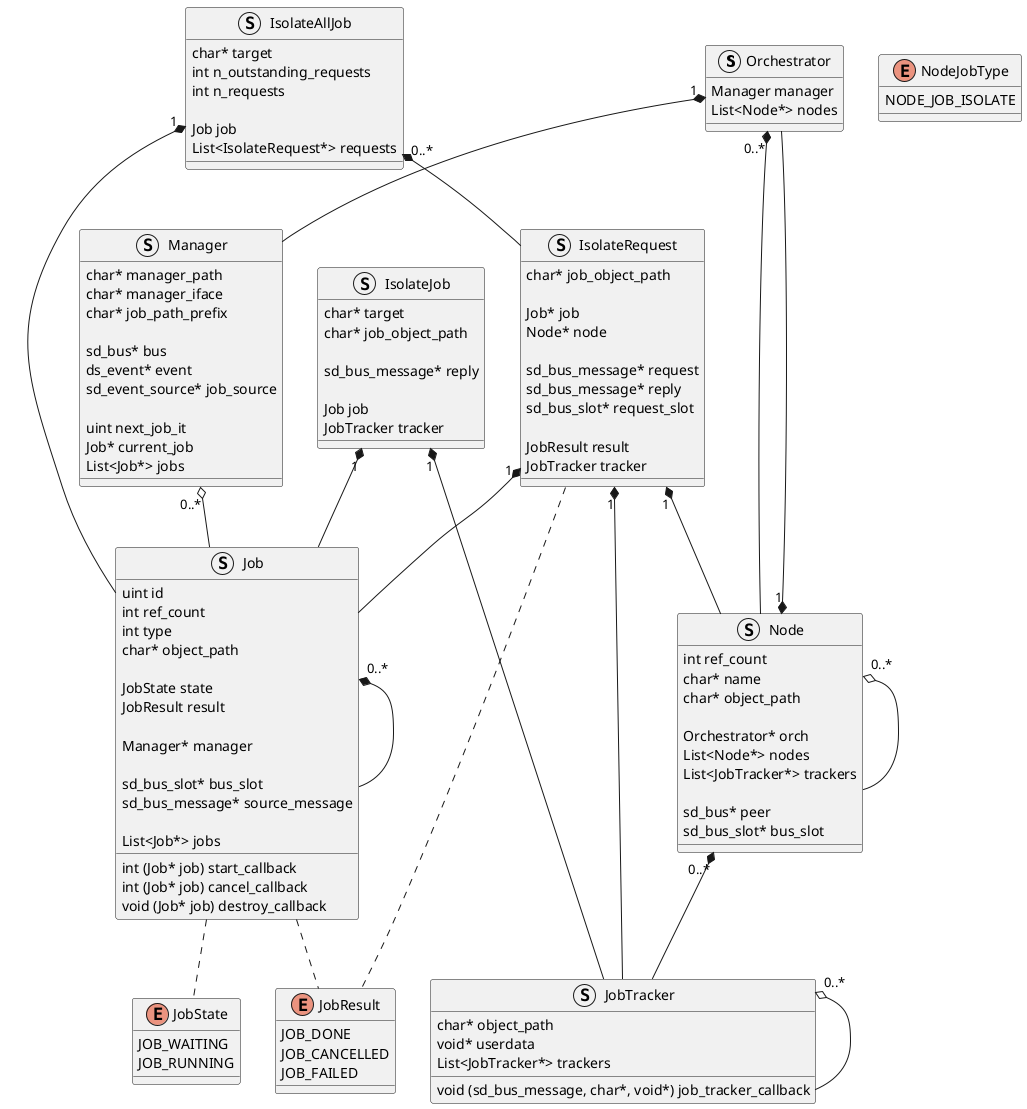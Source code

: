 @startuml orch-structs
struct Orchestrator{
   Manager manager
   List<Node*> nodes
}

struct Node{
   int ref_count
   char* name
   char* object_path

   Orchestrator* orch
   List<Node*> nodes
   List<JobTracker*> trackers

   sd_bus* peer
   sd_bus_slot* bus_slot
}

struct JobTracker {
   char* object_path
   void (sd_bus_message, char*, void*) job_tracker_callback
   void* userdata
   List<JobTracker*> trackers
}

struct Manager {
   char* manager_path
   char* manager_iface
   char* job_path_prefix

   sd_bus* bus
   ds_event* event
   sd_event_source* job_source

   uint next_job_it
   Job* current_job
   List<Job*> jobs
}

struct Job {
   uint id
   int ref_count
   int type
   char* object_path

   JobState state
   JobResult result
   
   Manager* manager
   
   sd_bus_slot* bus_slot
   sd_bus_message* source_message

   List<Job*> jobs
   
   int (Job* job) start_callback
   int (Job* job) cancel_callback
   void (Job* job) destroy_callback
}

enum JobState {
   JOB_WAITING
   JOB_RUNNING
}

enum JobResult {
   JOB_DONE
   JOB_CANCELLED
   JOB_FAILED
}

enum NodeJobType {
   NODE_JOB_ISOLATE
}

struct IsolateAllJob {
   char* target
   int n_outstanding_requests
   int n_requests
   
   Job job
   List<IsolateRequest*> requests
}

struct IsolateRequest {
   char* job_object_path
   
   Job* job
   Node* node
   
   sd_bus_message* request
   sd_bus_message* reply
   sd_bus_slot* request_slot
   
   JobResult result
   JobTracker tracker
}

struct IsolateJob {
   char* target
   char* job_object_path

   sd_bus_message* reply

   Job job
   JobTracker tracker
}


Orchestrator "0..*" *-- Node
Orchestrator --* "1" Node
Orchestrator "1" *-- Manager

Node "0..*" o-- Node
Node "0..*" *-- JobTracker

JobTracker "0..*" o-- JobTracker

Manager "0..*" o-- Job

Job .. JobState
Job .. JobResult
Job "0..*" *-- Job

IsolateAllJob "0..*" *-- IsolateRequest
IsolateAllJob "1" *-- Job

IsolateRequest "1" *-- Job
IsolateRequest "1" *-- Node
IsolateRequest "1" *-- JobTracker
IsolateRequest .. JobResult

IsolateJob "1" *-- Job
IsolateJob "1" *-- JobTracker

@enduml
